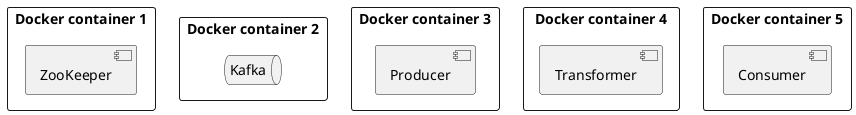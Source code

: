 @startuml

rectangle "Docker container 1" {
    component ZooKeeper
}
rectangle "Docker container 2" {
    queue Kafka
}
rectangle "Docker container 3" {
    component Producer
}
rectangle "Docker container 4" {
    component Transformer
}
rectangle "Docker container 5" {
    component Consumer
}

@enduml
